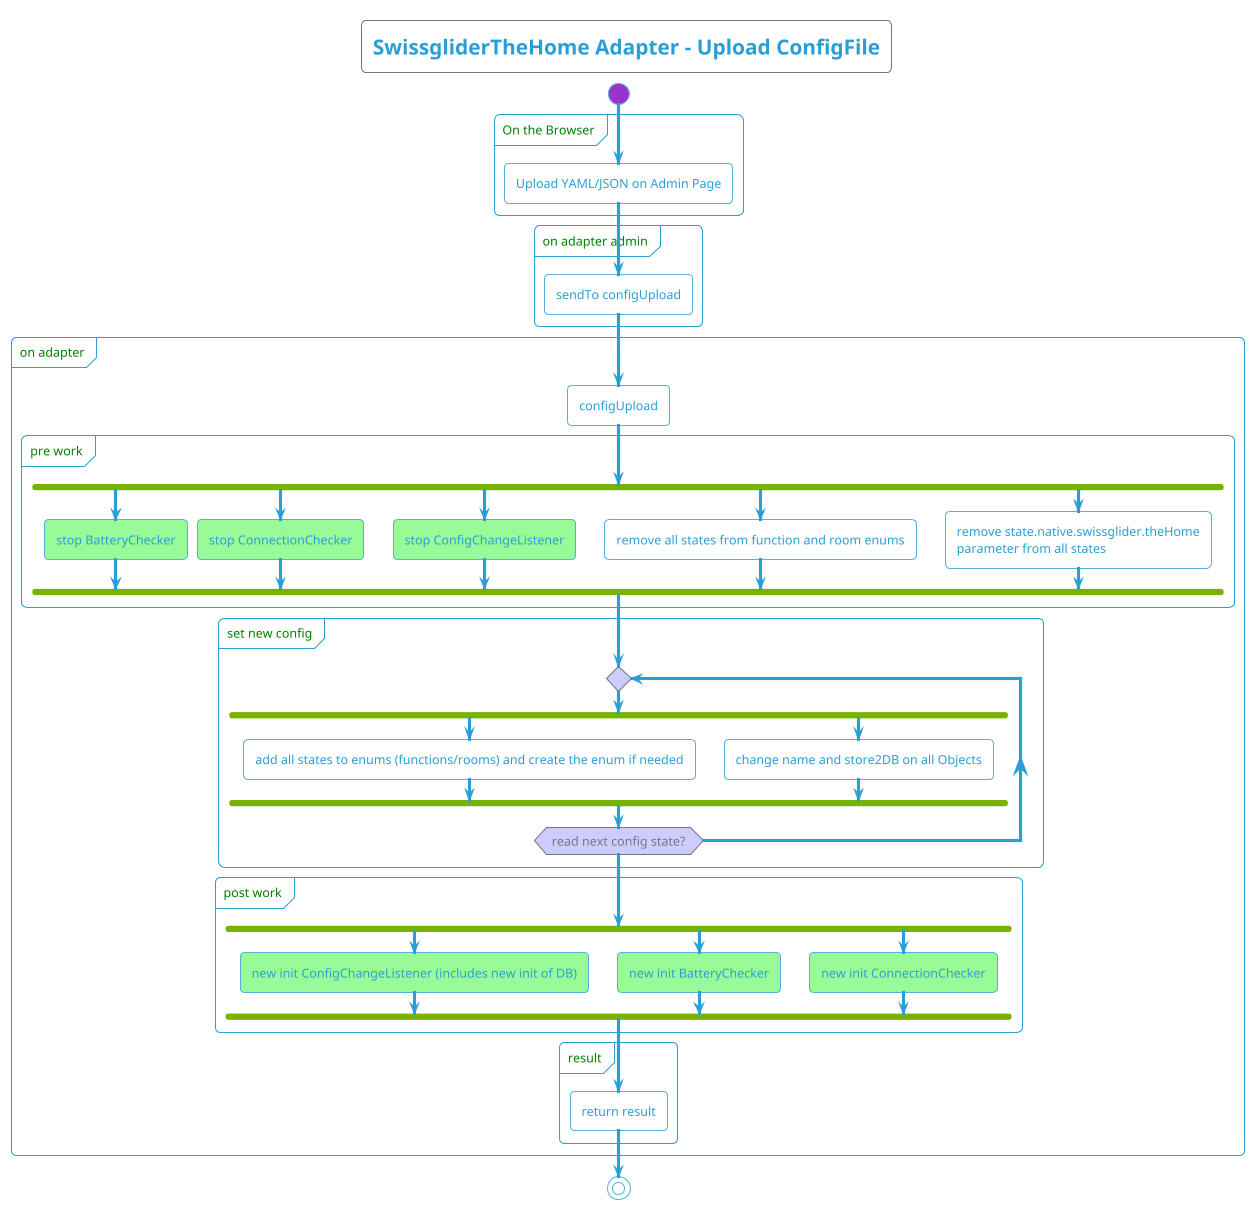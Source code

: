 @startuml
!theme cyborg-outline

<style>
    diamond {
        BackgroundColor #ccf
    }
    partition {
        FontColor green
        RoundCorner 10
    }
  arrow {
    FontColor black
    FontName arial
  }
</style>

title
    SwissgliderTheHome Adapter - Upload ConfigFile
end title

start
partition "On the Browser" {
    :Upload YAML/JSON on Admin Page;
}
partition "on adapter admin" {
:sendTo configUpload;
}
partition "on adapter" {
    :configUpload;
    partition "pre work" {
        fork
            #palegreen:stop BatteryChecker;
            fork again
            #palegreen:stop ConnectionChecker;
            fork again
            #palegreen:stop ConfigChangeListener;
            fork again
            :remove all states from function and room enums;
            fork again
            :remove state.native.swissglider.theHome 
            parameter from all states;
        end fork
    }
    partition "set new config" {
        repeat
            fork
                :add all states to enums (functions/rooms) and create the enum if needed;
                fork again
                :change name and store2DB on all Objects;
            end fork
        repeat while (read next config state?)
    }
    partition "post work" {
        fork
            #palegreen:new init ConfigChangeListener (includes new init of DB);
            fork again
            #palegreen:new init BatteryChecker;
            fork again
            #palegreen:new init ConnectionChecker;
        end fork
    }
    partition "result" {
        :return result;
    }
}
stop

@enduml
